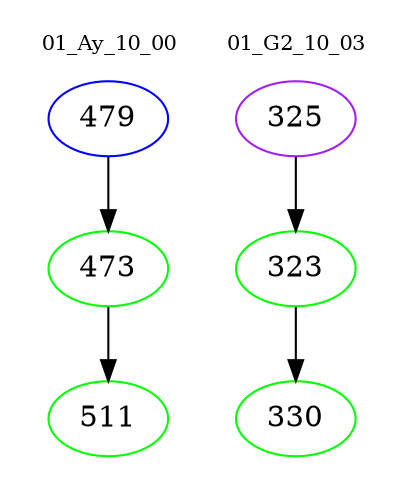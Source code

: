 digraph{
subgraph cluster_0 {
color = white
label = "01_Ay_10_00";
fontsize=10;
T0_479 [label="479", color="blue"]
T0_479 -> T0_473 [color="black"]
T0_473 [label="473", color="green"]
T0_473 -> T0_511 [color="black"]
T0_511 [label="511", color="green"]
}
subgraph cluster_1 {
color = white
label = "01_G2_10_03";
fontsize=10;
T1_325 [label="325", color="purple"]
T1_325 -> T1_323 [color="black"]
T1_323 [label="323", color="green"]
T1_323 -> T1_330 [color="black"]
T1_330 [label="330", color="green"]
}
}
